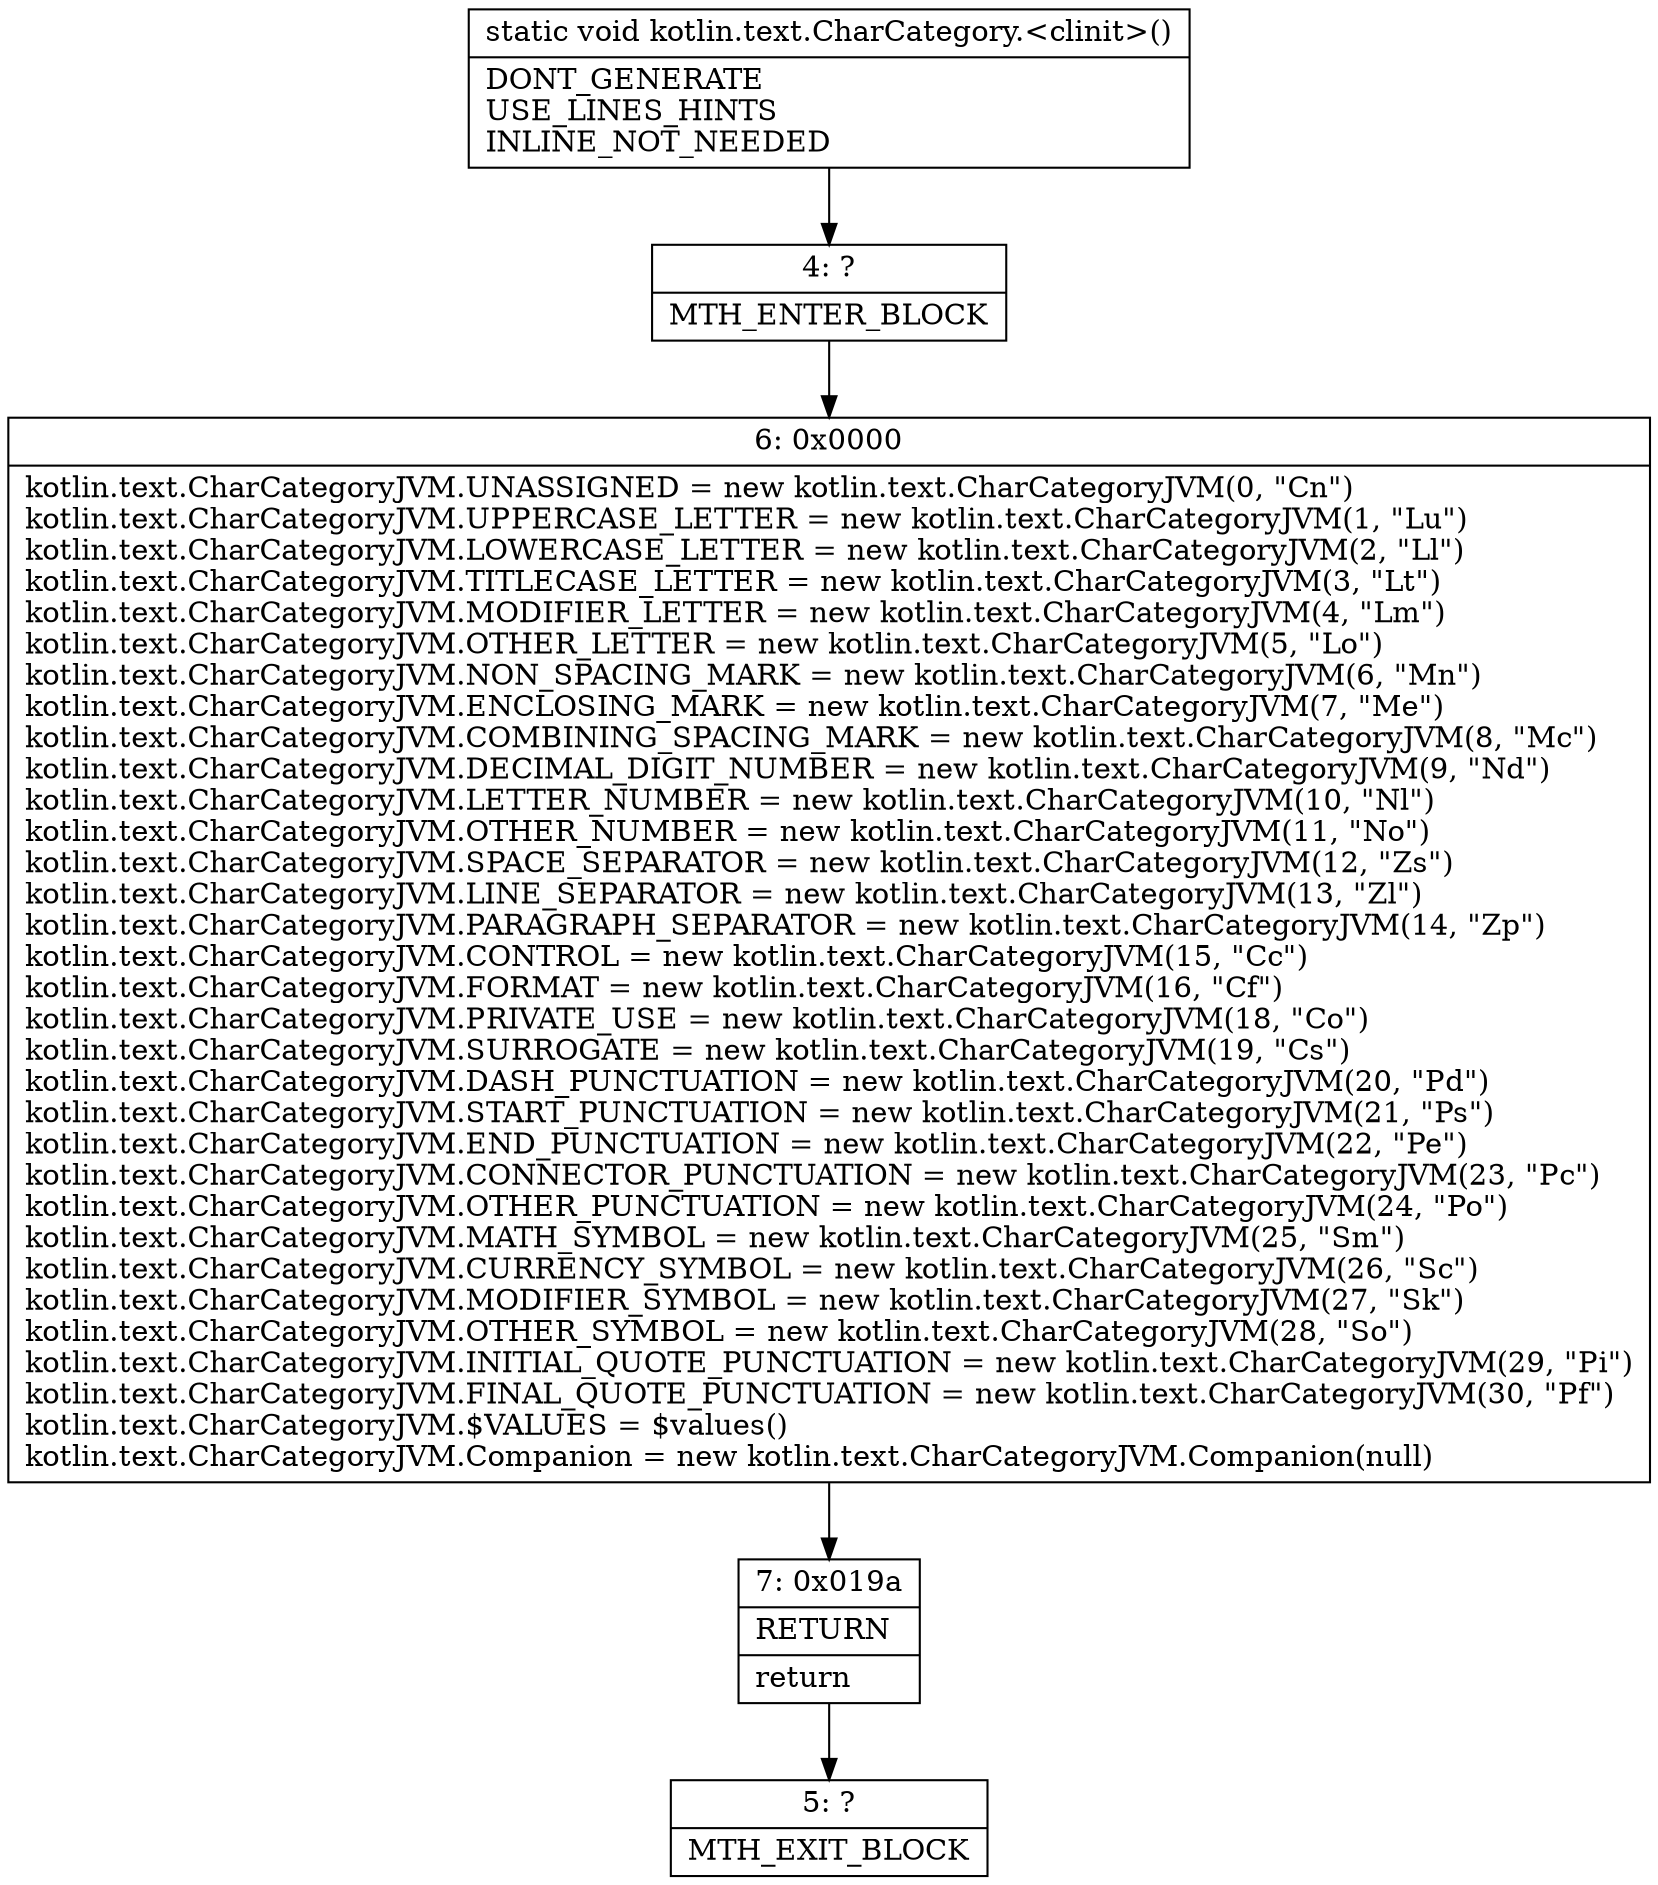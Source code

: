 digraph "CFG forkotlin.text.CharCategory.\<clinit\>()V" {
Node_4 [shape=record,label="{4\:\ ?|MTH_ENTER_BLOCK\l}"];
Node_6 [shape=record,label="{6\:\ 0x0000|kotlin.text.CharCategoryJVM.UNASSIGNED = new kotlin.text.CharCategoryJVM(0, \"Cn\")\lkotlin.text.CharCategoryJVM.UPPERCASE_LETTER = new kotlin.text.CharCategoryJVM(1, \"Lu\")\lkotlin.text.CharCategoryJVM.LOWERCASE_LETTER = new kotlin.text.CharCategoryJVM(2, \"Ll\")\lkotlin.text.CharCategoryJVM.TITLECASE_LETTER = new kotlin.text.CharCategoryJVM(3, \"Lt\")\lkotlin.text.CharCategoryJVM.MODIFIER_LETTER = new kotlin.text.CharCategoryJVM(4, \"Lm\")\lkotlin.text.CharCategoryJVM.OTHER_LETTER = new kotlin.text.CharCategoryJVM(5, \"Lo\")\lkotlin.text.CharCategoryJVM.NON_SPACING_MARK = new kotlin.text.CharCategoryJVM(6, \"Mn\")\lkotlin.text.CharCategoryJVM.ENCLOSING_MARK = new kotlin.text.CharCategoryJVM(7, \"Me\")\lkotlin.text.CharCategoryJVM.COMBINING_SPACING_MARK = new kotlin.text.CharCategoryJVM(8, \"Mc\")\lkotlin.text.CharCategoryJVM.DECIMAL_DIGIT_NUMBER = new kotlin.text.CharCategoryJVM(9, \"Nd\")\lkotlin.text.CharCategoryJVM.LETTER_NUMBER = new kotlin.text.CharCategoryJVM(10, \"Nl\")\lkotlin.text.CharCategoryJVM.OTHER_NUMBER = new kotlin.text.CharCategoryJVM(11, \"No\")\lkotlin.text.CharCategoryJVM.SPACE_SEPARATOR = new kotlin.text.CharCategoryJVM(12, \"Zs\")\lkotlin.text.CharCategoryJVM.LINE_SEPARATOR = new kotlin.text.CharCategoryJVM(13, \"Zl\")\lkotlin.text.CharCategoryJVM.PARAGRAPH_SEPARATOR = new kotlin.text.CharCategoryJVM(14, \"Zp\")\lkotlin.text.CharCategoryJVM.CONTROL = new kotlin.text.CharCategoryJVM(15, \"Cc\")\lkotlin.text.CharCategoryJVM.FORMAT = new kotlin.text.CharCategoryJVM(16, \"Cf\")\lkotlin.text.CharCategoryJVM.PRIVATE_USE = new kotlin.text.CharCategoryJVM(18, \"Co\")\lkotlin.text.CharCategoryJVM.SURROGATE = new kotlin.text.CharCategoryJVM(19, \"Cs\")\lkotlin.text.CharCategoryJVM.DASH_PUNCTUATION = new kotlin.text.CharCategoryJVM(20, \"Pd\")\lkotlin.text.CharCategoryJVM.START_PUNCTUATION = new kotlin.text.CharCategoryJVM(21, \"Ps\")\lkotlin.text.CharCategoryJVM.END_PUNCTUATION = new kotlin.text.CharCategoryJVM(22, \"Pe\")\lkotlin.text.CharCategoryJVM.CONNECTOR_PUNCTUATION = new kotlin.text.CharCategoryJVM(23, \"Pc\")\lkotlin.text.CharCategoryJVM.OTHER_PUNCTUATION = new kotlin.text.CharCategoryJVM(24, \"Po\")\lkotlin.text.CharCategoryJVM.MATH_SYMBOL = new kotlin.text.CharCategoryJVM(25, \"Sm\")\lkotlin.text.CharCategoryJVM.CURRENCY_SYMBOL = new kotlin.text.CharCategoryJVM(26, \"Sc\")\lkotlin.text.CharCategoryJVM.MODIFIER_SYMBOL = new kotlin.text.CharCategoryJVM(27, \"Sk\")\lkotlin.text.CharCategoryJVM.OTHER_SYMBOL = new kotlin.text.CharCategoryJVM(28, \"So\")\lkotlin.text.CharCategoryJVM.INITIAL_QUOTE_PUNCTUATION = new kotlin.text.CharCategoryJVM(29, \"Pi\")\lkotlin.text.CharCategoryJVM.FINAL_QUOTE_PUNCTUATION = new kotlin.text.CharCategoryJVM(30, \"Pf\")\lkotlin.text.CharCategoryJVM.$VALUES = $values()\lkotlin.text.CharCategoryJVM.Companion = new kotlin.text.CharCategoryJVM.Companion(null)\l}"];
Node_7 [shape=record,label="{7\:\ 0x019a|RETURN\l|return\l}"];
Node_5 [shape=record,label="{5\:\ ?|MTH_EXIT_BLOCK\l}"];
MethodNode[shape=record,label="{static void kotlin.text.CharCategory.\<clinit\>()  | DONT_GENERATE\lUSE_LINES_HINTS\lINLINE_NOT_NEEDED\l}"];
MethodNode -> Node_4;Node_4 -> Node_6;
Node_6 -> Node_7;
Node_7 -> Node_5;
}

